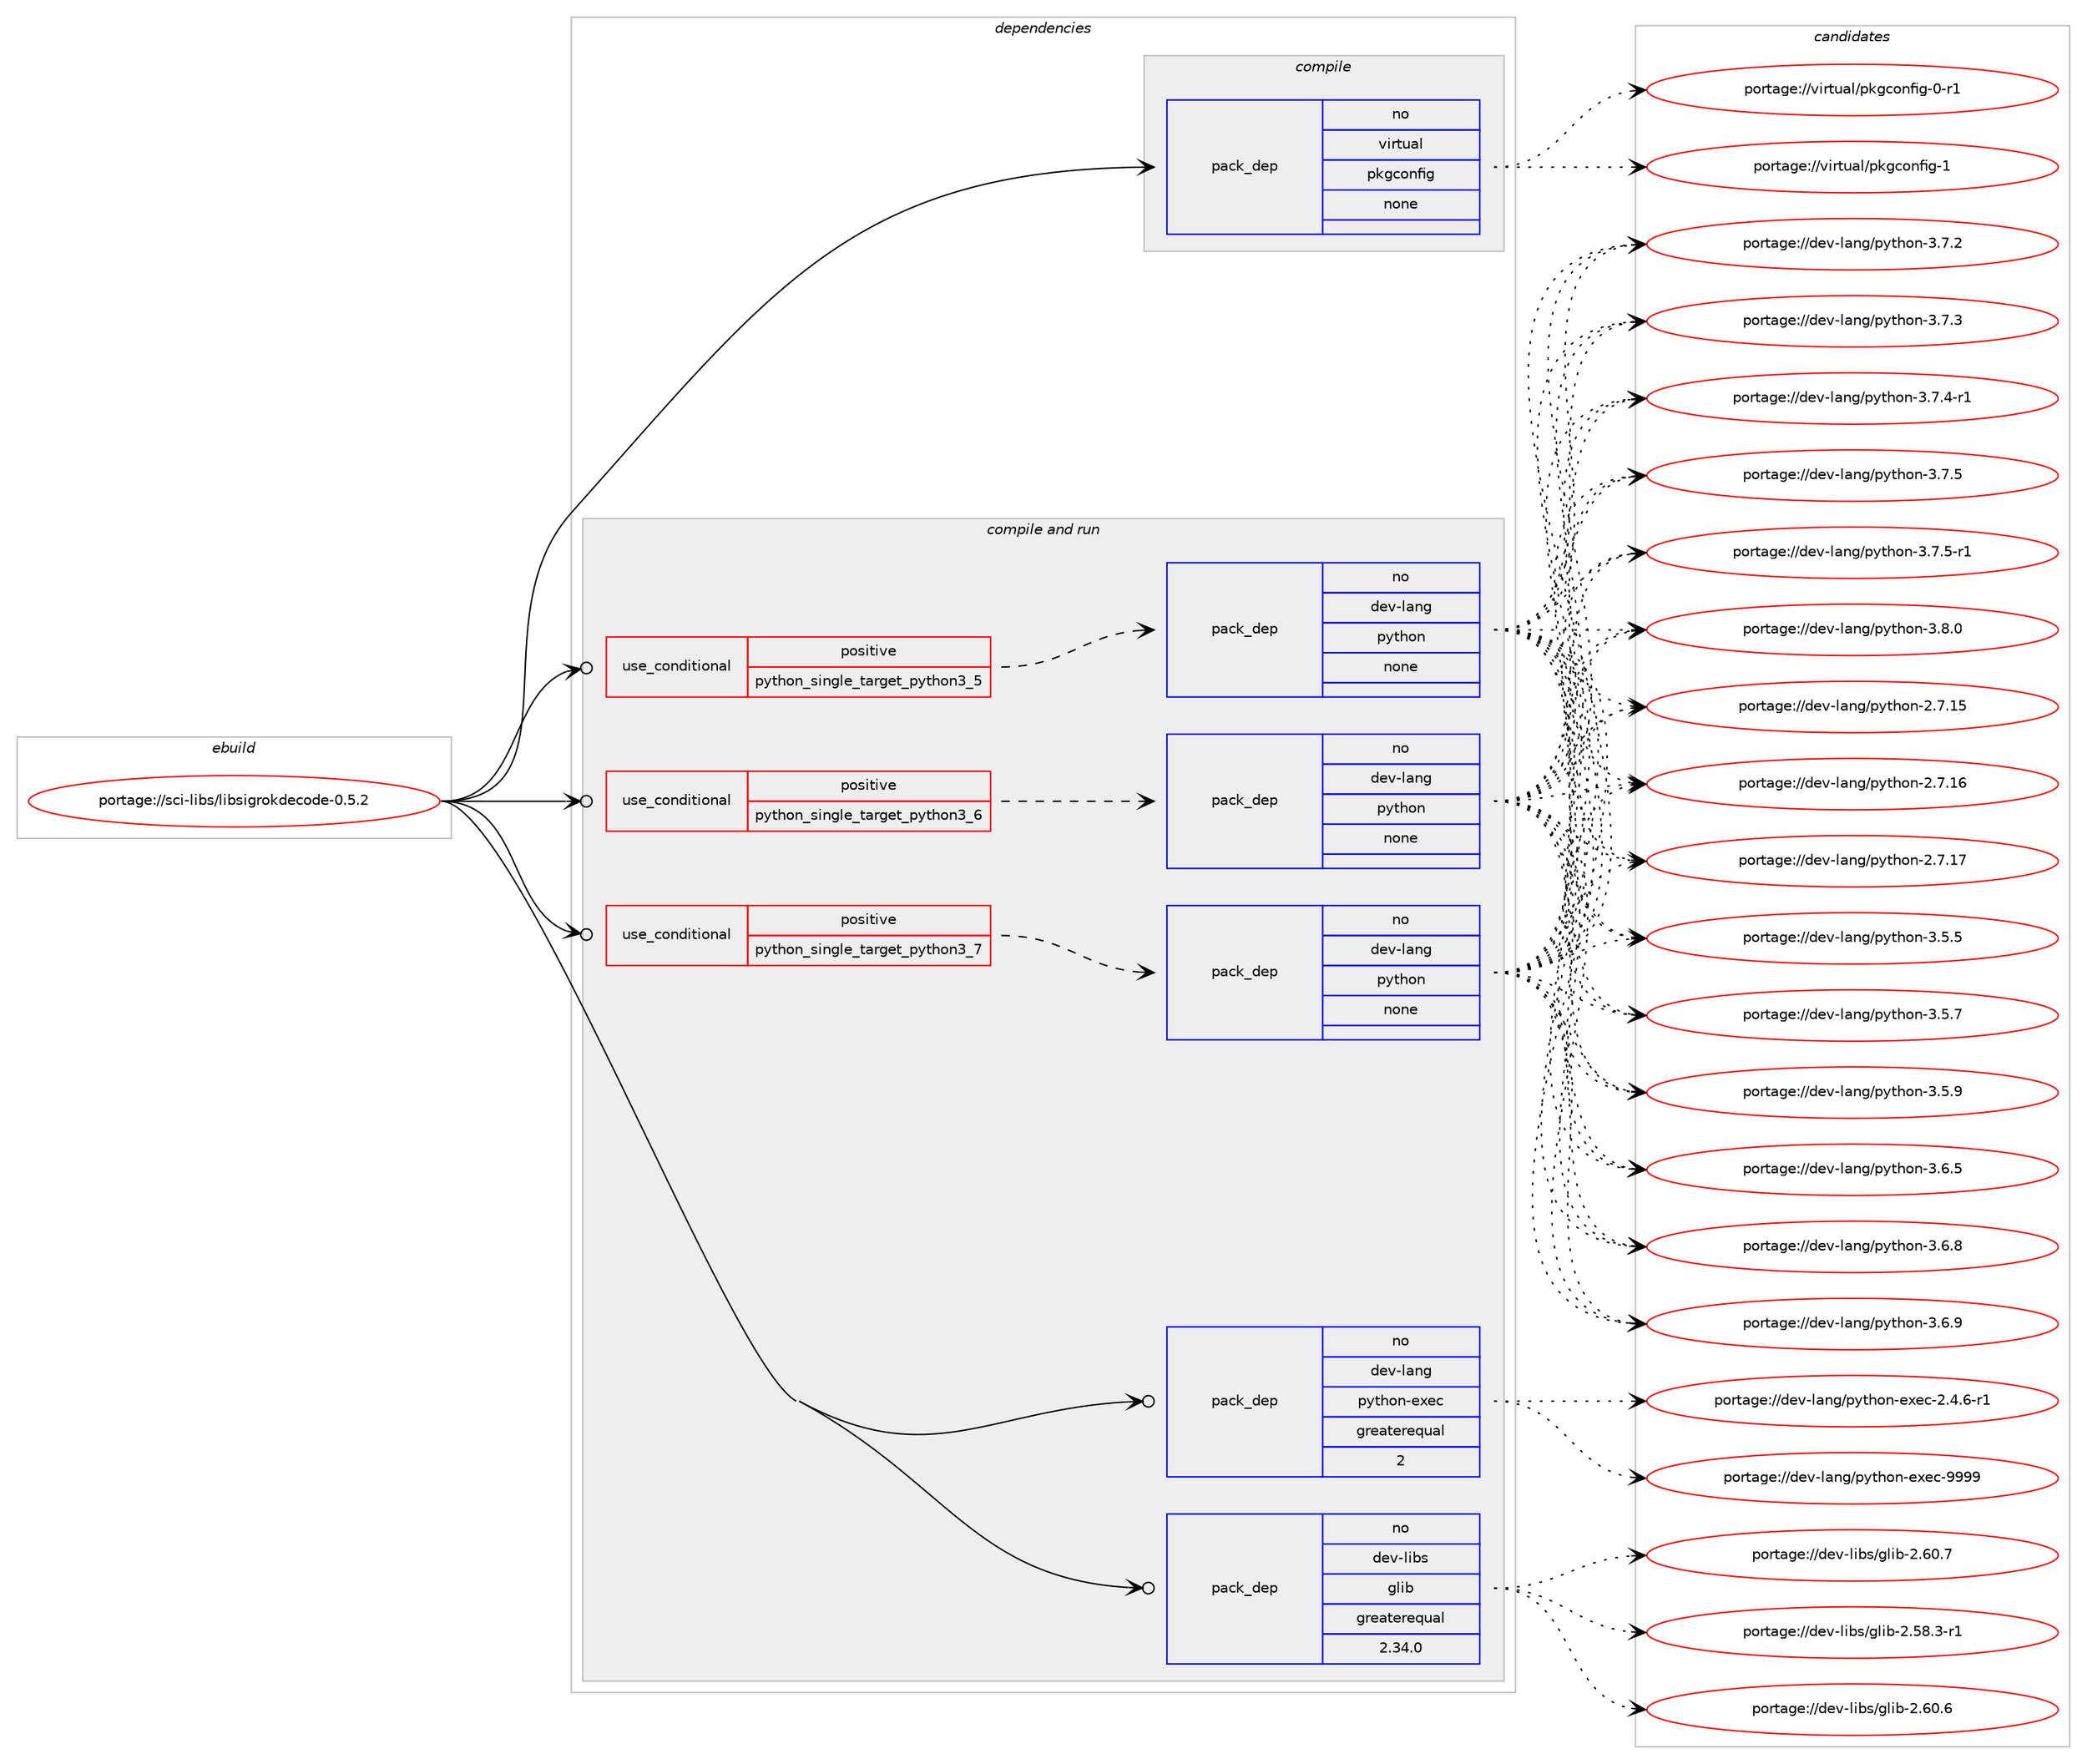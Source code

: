 digraph prolog {

# *************
# Graph options
# *************

newrank=true;
concentrate=true;
compound=true;
graph [rankdir=LR,fontname=Helvetica,fontsize=10,ranksep=1.5];#, ranksep=2.5, nodesep=0.2];
edge  [arrowhead=vee];
node  [fontname=Helvetica,fontsize=10];

# **********
# The ebuild
# **********

subgraph cluster_leftcol {
color=gray;
rank=same;
label=<<i>ebuild</i>>;
id [label="portage://sci-libs/libsigrokdecode-0.5.2", color=red, width=4, href="../sci-libs/libsigrokdecode-0.5.2.svg"];
}

# ****************
# The dependencies
# ****************

subgraph cluster_midcol {
color=gray;
label=<<i>dependencies</i>>;
subgraph cluster_compile {
fillcolor="#eeeeee";
style=filled;
label=<<i>compile</i>>;
subgraph pack287658 {
dependency391154 [label=<<TABLE BORDER="0" CELLBORDER="1" CELLSPACING="0" CELLPADDING="4" WIDTH="220"><TR><TD ROWSPAN="6" CELLPADDING="30">pack_dep</TD></TR><TR><TD WIDTH="110">no</TD></TR><TR><TD>virtual</TD></TR><TR><TD>pkgconfig</TD></TR><TR><TD>none</TD></TR><TR><TD></TD></TR></TABLE>>, shape=none, color=blue];
}
id:e -> dependency391154:w [weight=20,style="solid",arrowhead="vee"];
}
subgraph cluster_compileandrun {
fillcolor="#eeeeee";
style=filled;
label=<<i>compile and run</i>>;
subgraph cond96852 {
dependency391155 [label=<<TABLE BORDER="0" CELLBORDER="1" CELLSPACING="0" CELLPADDING="4"><TR><TD ROWSPAN="3" CELLPADDING="10">use_conditional</TD></TR><TR><TD>positive</TD></TR><TR><TD>python_single_target_python3_5</TD></TR></TABLE>>, shape=none, color=red];
subgraph pack287659 {
dependency391156 [label=<<TABLE BORDER="0" CELLBORDER="1" CELLSPACING="0" CELLPADDING="4" WIDTH="220"><TR><TD ROWSPAN="6" CELLPADDING="30">pack_dep</TD></TR><TR><TD WIDTH="110">no</TD></TR><TR><TD>dev-lang</TD></TR><TR><TD>python</TD></TR><TR><TD>none</TD></TR><TR><TD></TD></TR></TABLE>>, shape=none, color=blue];
}
dependency391155:e -> dependency391156:w [weight=20,style="dashed",arrowhead="vee"];
}
id:e -> dependency391155:w [weight=20,style="solid",arrowhead="odotvee"];
subgraph cond96853 {
dependency391157 [label=<<TABLE BORDER="0" CELLBORDER="1" CELLSPACING="0" CELLPADDING="4"><TR><TD ROWSPAN="3" CELLPADDING="10">use_conditional</TD></TR><TR><TD>positive</TD></TR><TR><TD>python_single_target_python3_6</TD></TR></TABLE>>, shape=none, color=red];
subgraph pack287660 {
dependency391158 [label=<<TABLE BORDER="0" CELLBORDER="1" CELLSPACING="0" CELLPADDING="4" WIDTH="220"><TR><TD ROWSPAN="6" CELLPADDING="30">pack_dep</TD></TR><TR><TD WIDTH="110">no</TD></TR><TR><TD>dev-lang</TD></TR><TR><TD>python</TD></TR><TR><TD>none</TD></TR><TR><TD></TD></TR></TABLE>>, shape=none, color=blue];
}
dependency391157:e -> dependency391158:w [weight=20,style="dashed",arrowhead="vee"];
}
id:e -> dependency391157:w [weight=20,style="solid",arrowhead="odotvee"];
subgraph cond96854 {
dependency391159 [label=<<TABLE BORDER="0" CELLBORDER="1" CELLSPACING="0" CELLPADDING="4"><TR><TD ROWSPAN="3" CELLPADDING="10">use_conditional</TD></TR><TR><TD>positive</TD></TR><TR><TD>python_single_target_python3_7</TD></TR></TABLE>>, shape=none, color=red];
subgraph pack287661 {
dependency391160 [label=<<TABLE BORDER="0" CELLBORDER="1" CELLSPACING="0" CELLPADDING="4" WIDTH="220"><TR><TD ROWSPAN="6" CELLPADDING="30">pack_dep</TD></TR><TR><TD WIDTH="110">no</TD></TR><TR><TD>dev-lang</TD></TR><TR><TD>python</TD></TR><TR><TD>none</TD></TR><TR><TD></TD></TR></TABLE>>, shape=none, color=blue];
}
dependency391159:e -> dependency391160:w [weight=20,style="dashed",arrowhead="vee"];
}
id:e -> dependency391159:w [weight=20,style="solid",arrowhead="odotvee"];
subgraph pack287662 {
dependency391161 [label=<<TABLE BORDER="0" CELLBORDER="1" CELLSPACING="0" CELLPADDING="4" WIDTH="220"><TR><TD ROWSPAN="6" CELLPADDING="30">pack_dep</TD></TR><TR><TD WIDTH="110">no</TD></TR><TR><TD>dev-lang</TD></TR><TR><TD>python-exec</TD></TR><TR><TD>greaterequal</TD></TR><TR><TD>2</TD></TR></TABLE>>, shape=none, color=blue];
}
id:e -> dependency391161:w [weight=20,style="solid",arrowhead="odotvee"];
subgraph pack287663 {
dependency391162 [label=<<TABLE BORDER="0" CELLBORDER="1" CELLSPACING="0" CELLPADDING="4" WIDTH="220"><TR><TD ROWSPAN="6" CELLPADDING="30">pack_dep</TD></TR><TR><TD WIDTH="110">no</TD></TR><TR><TD>dev-libs</TD></TR><TR><TD>glib</TD></TR><TR><TD>greaterequal</TD></TR><TR><TD>2.34.0</TD></TR></TABLE>>, shape=none, color=blue];
}
id:e -> dependency391162:w [weight=20,style="solid",arrowhead="odotvee"];
}
subgraph cluster_run {
fillcolor="#eeeeee";
style=filled;
label=<<i>run</i>>;
}
}

# **************
# The candidates
# **************

subgraph cluster_choices {
rank=same;
color=gray;
label=<<i>candidates</i>>;

subgraph choice287658 {
color=black;
nodesep=1;
choiceportage11810511411611797108471121071039911111010210510345484511449 [label="portage://virtual/pkgconfig-0-r1", color=red, width=4,href="../virtual/pkgconfig-0-r1.svg"];
choiceportage1181051141161179710847112107103991111101021051034549 [label="portage://virtual/pkgconfig-1", color=red, width=4,href="../virtual/pkgconfig-1.svg"];
dependency391154:e -> choiceportage11810511411611797108471121071039911111010210510345484511449:w [style=dotted,weight="100"];
dependency391154:e -> choiceportage1181051141161179710847112107103991111101021051034549:w [style=dotted,weight="100"];
}
subgraph choice287659 {
color=black;
nodesep=1;
choiceportage10010111845108971101034711212111610411111045504655464953 [label="portage://dev-lang/python-2.7.15", color=red, width=4,href="../dev-lang/python-2.7.15.svg"];
choiceportage10010111845108971101034711212111610411111045504655464954 [label="portage://dev-lang/python-2.7.16", color=red, width=4,href="../dev-lang/python-2.7.16.svg"];
choiceportage10010111845108971101034711212111610411111045504655464955 [label="portage://dev-lang/python-2.7.17", color=red, width=4,href="../dev-lang/python-2.7.17.svg"];
choiceportage100101118451089711010347112121116104111110455146534653 [label="portage://dev-lang/python-3.5.5", color=red, width=4,href="../dev-lang/python-3.5.5.svg"];
choiceportage100101118451089711010347112121116104111110455146534655 [label="portage://dev-lang/python-3.5.7", color=red, width=4,href="../dev-lang/python-3.5.7.svg"];
choiceportage100101118451089711010347112121116104111110455146534657 [label="portage://dev-lang/python-3.5.9", color=red, width=4,href="../dev-lang/python-3.5.9.svg"];
choiceportage100101118451089711010347112121116104111110455146544653 [label="portage://dev-lang/python-3.6.5", color=red, width=4,href="../dev-lang/python-3.6.5.svg"];
choiceportage100101118451089711010347112121116104111110455146544656 [label="portage://dev-lang/python-3.6.8", color=red, width=4,href="../dev-lang/python-3.6.8.svg"];
choiceportage100101118451089711010347112121116104111110455146544657 [label="portage://dev-lang/python-3.6.9", color=red, width=4,href="../dev-lang/python-3.6.9.svg"];
choiceportage100101118451089711010347112121116104111110455146554650 [label="portage://dev-lang/python-3.7.2", color=red, width=4,href="../dev-lang/python-3.7.2.svg"];
choiceportage100101118451089711010347112121116104111110455146554651 [label="portage://dev-lang/python-3.7.3", color=red, width=4,href="../dev-lang/python-3.7.3.svg"];
choiceportage1001011184510897110103471121211161041111104551465546524511449 [label="portage://dev-lang/python-3.7.4-r1", color=red, width=4,href="../dev-lang/python-3.7.4-r1.svg"];
choiceportage100101118451089711010347112121116104111110455146554653 [label="portage://dev-lang/python-3.7.5", color=red, width=4,href="../dev-lang/python-3.7.5.svg"];
choiceportage1001011184510897110103471121211161041111104551465546534511449 [label="portage://dev-lang/python-3.7.5-r1", color=red, width=4,href="../dev-lang/python-3.7.5-r1.svg"];
choiceportage100101118451089711010347112121116104111110455146564648 [label="portage://dev-lang/python-3.8.0", color=red, width=4,href="../dev-lang/python-3.8.0.svg"];
dependency391156:e -> choiceportage10010111845108971101034711212111610411111045504655464953:w [style=dotted,weight="100"];
dependency391156:e -> choiceportage10010111845108971101034711212111610411111045504655464954:w [style=dotted,weight="100"];
dependency391156:e -> choiceportage10010111845108971101034711212111610411111045504655464955:w [style=dotted,weight="100"];
dependency391156:e -> choiceportage100101118451089711010347112121116104111110455146534653:w [style=dotted,weight="100"];
dependency391156:e -> choiceportage100101118451089711010347112121116104111110455146534655:w [style=dotted,weight="100"];
dependency391156:e -> choiceportage100101118451089711010347112121116104111110455146534657:w [style=dotted,weight="100"];
dependency391156:e -> choiceportage100101118451089711010347112121116104111110455146544653:w [style=dotted,weight="100"];
dependency391156:e -> choiceportage100101118451089711010347112121116104111110455146544656:w [style=dotted,weight="100"];
dependency391156:e -> choiceportage100101118451089711010347112121116104111110455146544657:w [style=dotted,weight="100"];
dependency391156:e -> choiceportage100101118451089711010347112121116104111110455146554650:w [style=dotted,weight="100"];
dependency391156:e -> choiceportage100101118451089711010347112121116104111110455146554651:w [style=dotted,weight="100"];
dependency391156:e -> choiceportage1001011184510897110103471121211161041111104551465546524511449:w [style=dotted,weight="100"];
dependency391156:e -> choiceportage100101118451089711010347112121116104111110455146554653:w [style=dotted,weight="100"];
dependency391156:e -> choiceportage1001011184510897110103471121211161041111104551465546534511449:w [style=dotted,weight="100"];
dependency391156:e -> choiceportage100101118451089711010347112121116104111110455146564648:w [style=dotted,weight="100"];
}
subgraph choice287660 {
color=black;
nodesep=1;
choiceportage10010111845108971101034711212111610411111045504655464953 [label="portage://dev-lang/python-2.7.15", color=red, width=4,href="../dev-lang/python-2.7.15.svg"];
choiceportage10010111845108971101034711212111610411111045504655464954 [label="portage://dev-lang/python-2.7.16", color=red, width=4,href="../dev-lang/python-2.7.16.svg"];
choiceportage10010111845108971101034711212111610411111045504655464955 [label="portage://dev-lang/python-2.7.17", color=red, width=4,href="../dev-lang/python-2.7.17.svg"];
choiceportage100101118451089711010347112121116104111110455146534653 [label="portage://dev-lang/python-3.5.5", color=red, width=4,href="../dev-lang/python-3.5.5.svg"];
choiceportage100101118451089711010347112121116104111110455146534655 [label="portage://dev-lang/python-3.5.7", color=red, width=4,href="../dev-lang/python-3.5.7.svg"];
choiceportage100101118451089711010347112121116104111110455146534657 [label="portage://dev-lang/python-3.5.9", color=red, width=4,href="../dev-lang/python-3.5.9.svg"];
choiceportage100101118451089711010347112121116104111110455146544653 [label="portage://dev-lang/python-3.6.5", color=red, width=4,href="../dev-lang/python-3.6.5.svg"];
choiceportage100101118451089711010347112121116104111110455146544656 [label="portage://dev-lang/python-3.6.8", color=red, width=4,href="../dev-lang/python-3.6.8.svg"];
choiceportage100101118451089711010347112121116104111110455146544657 [label="portage://dev-lang/python-3.6.9", color=red, width=4,href="../dev-lang/python-3.6.9.svg"];
choiceportage100101118451089711010347112121116104111110455146554650 [label="portage://dev-lang/python-3.7.2", color=red, width=4,href="../dev-lang/python-3.7.2.svg"];
choiceportage100101118451089711010347112121116104111110455146554651 [label="portage://dev-lang/python-3.7.3", color=red, width=4,href="../dev-lang/python-3.7.3.svg"];
choiceportage1001011184510897110103471121211161041111104551465546524511449 [label="portage://dev-lang/python-3.7.4-r1", color=red, width=4,href="../dev-lang/python-3.7.4-r1.svg"];
choiceportage100101118451089711010347112121116104111110455146554653 [label="portage://dev-lang/python-3.7.5", color=red, width=4,href="../dev-lang/python-3.7.5.svg"];
choiceportage1001011184510897110103471121211161041111104551465546534511449 [label="portage://dev-lang/python-3.7.5-r1", color=red, width=4,href="../dev-lang/python-3.7.5-r1.svg"];
choiceportage100101118451089711010347112121116104111110455146564648 [label="portage://dev-lang/python-3.8.0", color=red, width=4,href="../dev-lang/python-3.8.0.svg"];
dependency391158:e -> choiceportage10010111845108971101034711212111610411111045504655464953:w [style=dotted,weight="100"];
dependency391158:e -> choiceportage10010111845108971101034711212111610411111045504655464954:w [style=dotted,weight="100"];
dependency391158:e -> choiceportage10010111845108971101034711212111610411111045504655464955:w [style=dotted,weight="100"];
dependency391158:e -> choiceportage100101118451089711010347112121116104111110455146534653:w [style=dotted,weight="100"];
dependency391158:e -> choiceportage100101118451089711010347112121116104111110455146534655:w [style=dotted,weight="100"];
dependency391158:e -> choiceportage100101118451089711010347112121116104111110455146534657:w [style=dotted,weight="100"];
dependency391158:e -> choiceportage100101118451089711010347112121116104111110455146544653:w [style=dotted,weight="100"];
dependency391158:e -> choiceportage100101118451089711010347112121116104111110455146544656:w [style=dotted,weight="100"];
dependency391158:e -> choiceportage100101118451089711010347112121116104111110455146544657:w [style=dotted,weight="100"];
dependency391158:e -> choiceportage100101118451089711010347112121116104111110455146554650:w [style=dotted,weight="100"];
dependency391158:e -> choiceportage100101118451089711010347112121116104111110455146554651:w [style=dotted,weight="100"];
dependency391158:e -> choiceportage1001011184510897110103471121211161041111104551465546524511449:w [style=dotted,weight="100"];
dependency391158:e -> choiceportage100101118451089711010347112121116104111110455146554653:w [style=dotted,weight="100"];
dependency391158:e -> choiceportage1001011184510897110103471121211161041111104551465546534511449:w [style=dotted,weight="100"];
dependency391158:e -> choiceportage100101118451089711010347112121116104111110455146564648:w [style=dotted,weight="100"];
}
subgraph choice287661 {
color=black;
nodesep=1;
choiceportage10010111845108971101034711212111610411111045504655464953 [label="portage://dev-lang/python-2.7.15", color=red, width=4,href="../dev-lang/python-2.7.15.svg"];
choiceportage10010111845108971101034711212111610411111045504655464954 [label="portage://dev-lang/python-2.7.16", color=red, width=4,href="../dev-lang/python-2.7.16.svg"];
choiceportage10010111845108971101034711212111610411111045504655464955 [label="portage://dev-lang/python-2.7.17", color=red, width=4,href="../dev-lang/python-2.7.17.svg"];
choiceportage100101118451089711010347112121116104111110455146534653 [label="portage://dev-lang/python-3.5.5", color=red, width=4,href="../dev-lang/python-3.5.5.svg"];
choiceportage100101118451089711010347112121116104111110455146534655 [label="portage://dev-lang/python-3.5.7", color=red, width=4,href="../dev-lang/python-3.5.7.svg"];
choiceportage100101118451089711010347112121116104111110455146534657 [label="portage://dev-lang/python-3.5.9", color=red, width=4,href="../dev-lang/python-3.5.9.svg"];
choiceportage100101118451089711010347112121116104111110455146544653 [label="portage://dev-lang/python-3.6.5", color=red, width=4,href="../dev-lang/python-3.6.5.svg"];
choiceportage100101118451089711010347112121116104111110455146544656 [label="portage://dev-lang/python-3.6.8", color=red, width=4,href="../dev-lang/python-3.6.8.svg"];
choiceportage100101118451089711010347112121116104111110455146544657 [label="portage://dev-lang/python-3.6.9", color=red, width=4,href="../dev-lang/python-3.6.9.svg"];
choiceportage100101118451089711010347112121116104111110455146554650 [label="portage://dev-lang/python-3.7.2", color=red, width=4,href="../dev-lang/python-3.7.2.svg"];
choiceportage100101118451089711010347112121116104111110455146554651 [label="portage://dev-lang/python-3.7.3", color=red, width=4,href="../dev-lang/python-3.7.3.svg"];
choiceportage1001011184510897110103471121211161041111104551465546524511449 [label="portage://dev-lang/python-3.7.4-r1", color=red, width=4,href="../dev-lang/python-3.7.4-r1.svg"];
choiceportage100101118451089711010347112121116104111110455146554653 [label="portage://dev-lang/python-3.7.5", color=red, width=4,href="../dev-lang/python-3.7.5.svg"];
choiceportage1001011184510897110103471121211161041111104551465546534511449 [label="portage://dev-lang/python-3.7.5-r1", color=red, width=4,href="../dev-lang/python-3.7.5-r1.svg"];
choiceportage100101118451089711010347112121116104111110455146564648 [label="portage://dev-lang/python-3.8.0", color=red, width=4,href="../dev-lang/python-3.8.0.svg"];
dependency391160:e -> choiceportage10010111845108971101034711212111610411111045504655464953:w [style=dotted,weight="100"];
dependency391160:e -> choiceportage10010111845108971101034711212111610411111045504655464954:w [style=dotted,weight="100"];
dependency391160:e -> choiceportage10010111845108971101034711212111610411111045504655464955:w [style=dotted,weight="100"];
dependency391160:e -> choiceportage100101118451089711010347112121116104111110455146534653:w [style=dotted,weight="100"];
dependency391160:e -> choiceportage100101118451089711010347112121116104111110455146534655:w [style=dotted,weight="100"];
dependency391160:e -> choiceportage100101118451089711010347112121116104111110455146534657:w [style=dotted,weight="100"];
dependency391160:e -> choiceportage100101118451089711010347112121116104111110455146544653:w [style=dotted,weight="100"];
dependency391160:e -> choiceportage100101118451089711010347112121116104111110455146544656:w [style=dotted,weight="100"];
dependency391160:e -> choiceportage100101118451089711010347112121116104111110455146544657:w [style=dotted,weight="100"];
dependency391160:e -> choiceportage100101118451089711010347112121116104111110455146554650:w [style=dotted,weight="100"];
dependency391160:e -> choiceportage100101118451089711010347112121116104111110455146554651:w [style=dotted,weight="100"];
dependency391160:e -> choiceportage1001011184510897110103471121211161041111104551465546524511449:w [style=dotted,weight="100"];
dependency391160:e -> choiceportage100101118451089711010347112121116104111110455146554653:w [style=dotted,weight="100"];
dependency391160:e -> choiceportage1001011184510897110103471121211161041111104551465546534511449:w [style=dotted,weight="100"];
dependency391160:e -> choiceportage100101118451089711010347112121116104111110455146564648:w [style=dotted,weight="100"];
}
subgraph choice287662 {
color=black;
nodesep=1;
choiceportage10010111845108971101034711212111610411111045101120101994550465246544511449 [label="portage://dev-lang/python-exec-2.4.6-r1", color=red, width=4,href="../dev-lang/python-exec-2.4.6-r1.svg"];
choiceportage10010111845108971101034711212111610411111045101120101994557575757 [label="portage://dev-lang/python-exec-9999", color=red, width=4,href="../dev-lang/python-exec-9999.svg"];
dependency391161:e -> choiceportage10010111845108971101034711212111610411111045101120101994550465246544511449:w [style=dotted,weight="100"];
dependency391161:e -> choiceportage10010111845108971101034711212111610411111045101120101994557575757:w [style=dotted,weight="100"];
}
subgraph choice287663 {
color=black;
nodesep=1;
choiceportage10010111845108105981154710310810598455046535646514511449 [label="portage://dev-libs/glib-2.58.3-r1", color=red, width=4,href="../dev-libs/glib-2.58.3-r1.svg"];
choiceportage1001011184510810598115471031081059845504654484654 [label="portage://dev-libs/glib-2.60.6", color=red, width=4,href="../dev-libs/glib-2.60.6.svg"];
choiceportage1001011184510810598115471031081059845504654484655 [label="portage://dev-libs/glib-2.60.7", color=red, width=4,href="../dev-libs/glib-2.60.7.svg"];
dependency391162:e -> choiceportage10010111845108105981154710310810598455046535646514511449:w [style=dotted,weight="100"];
dependency391162:e -> choiceportage1001011184510810598115471031081059845504654484654:w [style=dotted,weight="100"];
dependency391162:e -> choiceportage1001011184510810598115471031081059845504654484655:w [style=dotted,weight="100"];
}
}

}

